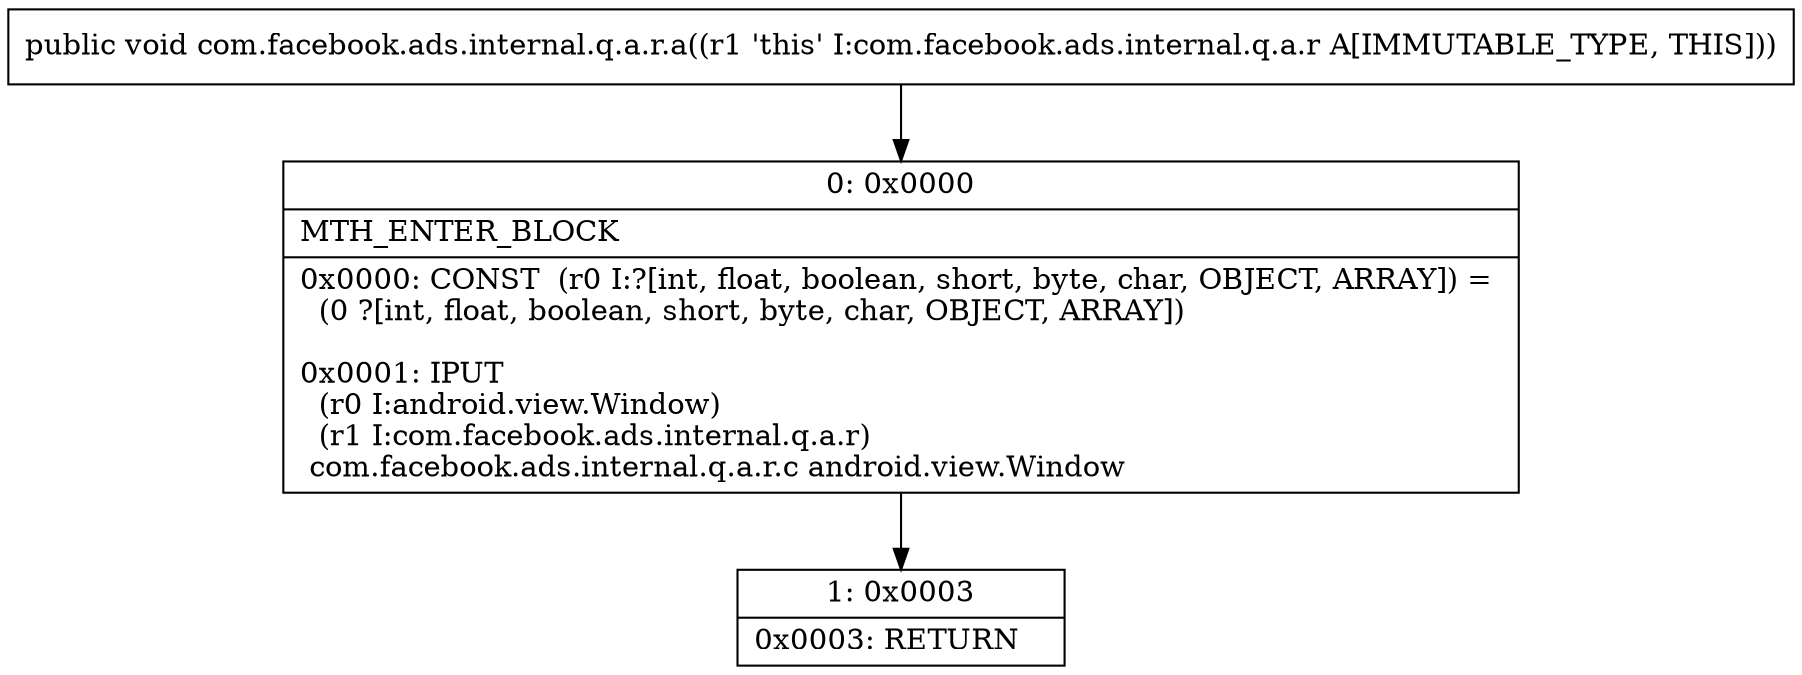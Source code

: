 digraph "CFG forcom.facebook.ads.internal.q.a.r.a()V" {
Node_0 [shape=record,label="{0\:\ 0x0000|MTH_ENTER_BLOCK\l|0x0000: CONST  (r0 I:?[int, float, boolean, short, byte, char, OBJECT, ARRAY]) = \l  (0 ?[int, float, boolean, short, byte, char, OBJECT, ARRAY])\l \l0x0001: IPUT  \l  (r0 I:android.view.Window)\l  (r1 I:com.facebook.ads.internal.q.a.r)\l com.facebook.ads.internal.q.a.r.c android.view.Window \l}"];
Node_1 [shape=record,label="{1\:\ 0x0003|0x0003: RETURN   \l}"];
MethodNode[shape=record,label="{public void com.facebook.ads.internal.q.a.r.a((r1 'this' I:com.facebook.ads.internal.q.a.r A[IMMUTABLE_TYPE, THIS])) }"];
MethodNode -> Node_0;
Node_0 -> Node_1;
}

